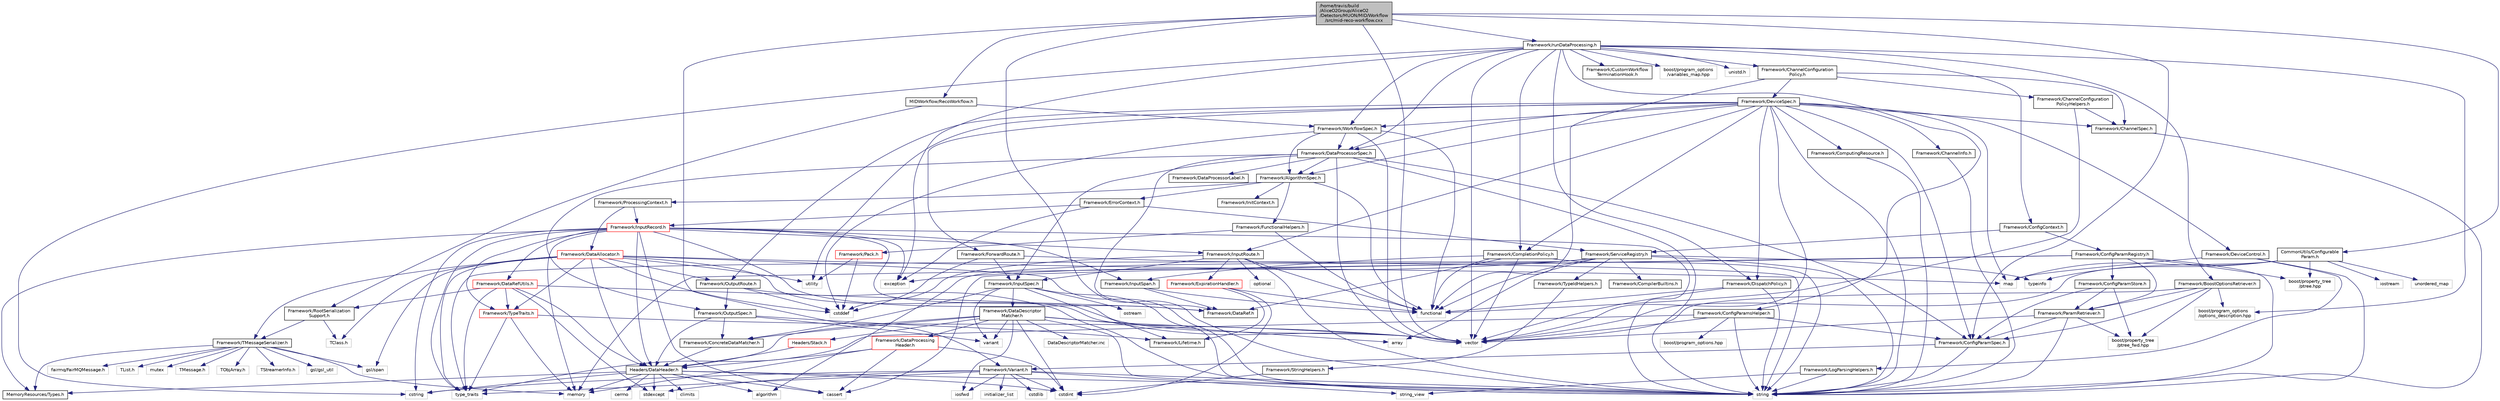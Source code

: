 digraph "/home/travis/build/AliceO2Group/AliceO2/Detectors/MUON/MID/Workflow/src/mid-reco-workflow.cxx"
{
 // INTERACTIVE_SVG=YES
  bgcolor="transparent";
  edge [fontname="Helvetica",fontsize="10",labelfontname="Helvetica",labelfontsize="10"];
  node [fontname="Helvetica",fontsize="10",shape=record];
  Node0 [label="/home/travis/build\l/AliceO2Group/AliceO2\l/Detectors/MUON/MID/Workflow\l/src/mid-reco-workflow.cxx",height=0.2,width=0.4,color="black", fillcolor="grey75", style="filled", fontcolor="black"];
  Node0 -> Node1 [color="midnightblue",fontsize="10",style="solid",fontname="Helvetica"];
  Node1 [label="string",height=0.2,width=0.4,color="grey75"];
  Node0 -> Node2 [color="midnightblue",fontsize="10",style="solid",fontname="Helvetica"];
  Node2 [label="vector",height=0.2,width=0.4,color="grey75"];
  Node0 -> Node3 [color="midnightblue",fontsize="10",style="solid",fontname="Helvetica"];
  Node3 [label="Framework/Variant.h",height=0.2,width=0.4,color="black",URL="$de/d56/Variant_8h.html"];
  Node3 -> Node4 [color="midnightblue",fontsize="10",style="solid",fontname="Helvetica"];
  Node4 [label="type_traits",height=0.2,width=0.4,color="grey75"];
  Node3 -> Node5 [color="midnightblue",fontsize="10",style="solid",fontname="Helvetica"];
  Node5 [label="cstring",height=0.2,width=0.4,color="grey75"];
  Node3 -> Node6 [color="midnightblue",fontsize="10",style="solid",fontname="Helvetica"];
  Node6 [label="cstdint",height=0.2,width=0.4,color="grey75"];
  Node3 -> Node7 [color="midnightblue",fontsize="10",style="solid",fontname="Helvetica"];
  Node7 [label="cstdlib",height=0.2,width=0.4,color="grey75"];
  Node3 -> Node8 [color="midnightblue",fontsize="10",style="solid",fontname="Helvetica"];
  Node8 [label="stdexcept",height=0.2,width=0.4,color="grey75"];
  Node3 -> Node9 [color="midnightblue",fontsize="10",style="solid",fontname="Helvetica"];
  Node9 [label="iosfwd",height=0.2,width=0.4,color="grey75"];
  Node3 -> Node10 [color="midnightblue",fontsize="10",style="solid",fontname="Helvetica"];
  Node10 [label="initializer_list",height=0.2,width=0.4,color="grey75"];
  Node3 -> Node11 [color="midnightblue",fontsize="10",style="solid",fontname="Helvetica"];
  Node11 [label="string_view",height=0.2,width=0.4,color="grey75"];
  Node3 -> Node1 [color="midnightblue",fontsize="10",style="solid",fontname="Helvetica"];
  Node0 -> Node12 [color="midnightblue",fontsize="10",style="solid",fontname="Helvetica"];
  Node12 [label="CommonUtils/Configurable\lParam.h",height=0.2,width=0.4,color="black",URL="$db/d2c/ConfigurableParam_8h.html"];
  Node12 -> Node2 [color="midnightblue",fontsize="10",style="solid",fontname="Helvetica"];
  Node12 -> Node13 [color="midnightblue",fontsize="10",style="solid",fontname="Helvetica"];
  Node13 [label="map",height=0.2,width=0.4,color="grey75"];
  Node12 -> Node14 [color="midnightblue",fontsize="10",style="solid",fontname="Helvetica"];
  Node14 [label="unordered_map",height=0.2,width=0.4,color="grey75"];
  Node12 -> Node15 [color="midnightblue",fontsize="10",style="solid",fontname="Helvetica"];
  Node15 [label="boost/property_tree\l/ptree.hpp",height=0.2,width=0.4,color="grey75"];
  Node12 -> Node16 [color="midnightblue",fontsize="10",style="solid",fontname="Helvetica"];
  Node16 [label="typeinfo",height=0.2,width=0.4,color="grey75"];
  Node12 -> Node17 [color="midnightblue",fontsize="10",style="solid",fontname="Helvetica"];
  Node17 [label="iostream",height=0.2,width=0.4,color="grey75"];
  Node0 -> Node18 [color="midnightblue",fontsize="10",style="solid",fontname="Helvetica"];
  Node18 [label="MIDWorkflow/RecoWorkflow.h",height=0.2,width=0.4,color="black",URL="$d3/d47/MUON_2MID_2Workflow_2include_2MIDWorkflow_2RecoWorkflow_8h.html",tooltip="Definition of the reconstruction workflow for MID. "];
  Node18 -> Node19 [color="midnightblue",fontsize="10",style="solid",fontname="Helvetica"];
  Node19 [label="Framework/RootSerialization\lSupport.h",height=0.2,width=0.4,color="black",URL="$db/dff/RootSerializationSupport_8h.html"];
  Node19 -> Node20 [color="midnightblue",fontsize="10",style="solid",fontname="Helvetica"];
  Node20 [label="Framework/TMessageSerializer.h",height=0.2,width=0.4,color="black",URL="$d8/d3c/TMessageSerializer_8h.html"];
  Node20 -> Node21 [color="midnightblue",fontsize="10",style="solid",fontname="Helvetica"];
  Node21 [label="fairmq/FairMQMessage.h",height=0.2,width=0.4,color="grey75"];
  Node20 -> Node22 [color="midnightblue",fontsize="10",style="solid",fontname="Helvetica"];
  Node22 [label="TList.h",height=0.2,width=0.4,color="grey75"];
  Node20 -> Node23 [color="midnightblue",fontsize="10",style="solid",fontname="Helvetica"];
  Node23 [label="TMessage.h",height=0.2,width=0.4,color="grey75"];
  Node20 -> Node24 [color="midnightblue",fontsize="10",style="solid",fontname="Helvetica"];
  Node24 [label="TObjArray.h",height=0.2,width=0.4,color="grey75"];
  Node20 -> Node25 [color="midnightblue",fontsize="10",style="solid",fontname="Helvetica"];
  Node25 [label="TStreamerInfo.h",height=0.2,width=0.4,color="grey75"];
  Node20 -> Node26 [color="midnightblue",fontsize="10",style="solid",fontname="Helvetica"];
  Node26 [label="gsl/gsl_util",height=0.2,width=0.4,color="grey75"];
  Node20 -> Node27 [color="midnightblue",fontsize="10",style="solid",fontname="Helvetica"];
  Node27 [label="gsl/span",height=0.2,width=0.4,color="grey75"];
  Node20 -> Node28 [color="midnightblue",fontsize="10",style="solid",fontname="Helvetica"];
  Node28 [label="memory",height=0.2,width=0.4,color="grey75"];
  Node20 -> Node29 [color="midnightblue",fontsize="10",style="solid",fontname="Helvetica"];
  Node29 [label="mutex",height=0.2,width=0.4,color="grey75"];
  Node20 -> Node30 [color="midnightblue",fontsize="10",style="solid",fontname="Helvetica"];
  Node30 [label="MemoryResources/Types.h",height=0.2,width=0.4,color="black",URL="$d7/df8/Types_8h.html"];
  Node19 -> Node31 [color="midnightblue",fontsize="10",style="solid",fontname="Helvetica"];
  Node31 [label="TClass.h",height=0.2,width=0.4,color="grey75"];
  Node18 -> Node32 [color="midnightblue",fontsize="10",style="solid",fontname="Helvetica"];
  Node32 [label="Framework/WorkflowSpec.h",height=0.2,width=0.4,color="black",URL="$df/da1/WorkflowSpec_8h.html"];
  Node32 -> Node33 [color="midnightblue",fontsize="10",style="solid",fontname="Helvetica"];
  Node33 [label="Framework/DataProcessorSpec.h",height=0.2,width=0.4,color="black",URL="$d0/df4/DataProcessorSpec_8h.html"];
  Node33 -> Node34 [color="midnightblue",fontsize="10",style="solid",fontname="Helvetica"];
  Node34 [label="Framework/AlgorithmSpec.h",height=0.2,width=0.4,color="black",URL="$d0/d14/AlgorithmSpec_8h.html"];
  Node34 -> Node35 [color="midnightblue",fontsize="10",style="solid",fontname="Helvetica"];
  Node35 [label="Framework/ProcessingContext.h",height=0.2,width=0.4,color="black",URL="$de/d6a/ProcessingContext_8h.html"];
  Node35 -> Node36 [color="midnightblue",fontsize="10",style="solid",fontname="Helvetica"];
  Node36 [label="Framework/InputRecord.h",height=0.2,width=0.4,color="red",URL="$d6/d5c/InputRecord_8h.html"];
  Node36 -> Node37 [color="midnightblue",fontsize="10",style="solid",fontname="Helvetica"];
  Node37 [label="Framework/DataRef.h",height=0.2,width=0.4,color="black",URL="$d5/dfb/DataRef_8h.html"];
  Node36 -> Node38 [color="midnightblue",fontsize="10",style="solid",fontname="Helvetica"];
  Node38 [label="Framework/DataRefUtils.h",height=0.2,width=0.4,color="red",URL="$d5/db8/DataRefUtils_8h.html"];
  Node38 -> Node37 [color="midnightblue",fontsize="10",style="solid",fontname="Helvetica"];
  Node38 -> Node19 [color="midnightblue",fontsize="10",style="solid",fontname="Helvetica"];
  Node38 -> Node40 [color="midnightblue",fontsize="10",style="solid",fontname="Helvetica"];
  Node40 [label="Framework/TypeTraits.h",height=0.2,width=0.4,color="red",URL="$d0/d95/TypeTraits_8h.html"];
  Node40 -> Node4 [color="midnightblue",fontsize="10",style="solid",fontname="Helvetica"];
  Node40 -> Node2 [color="midnightblue",fontsize="10",style="solid",fontname="Helvetica"];
  Node40 -> Node28 [color="midnightblue",fontsize="10",style="solid",fontname="Helvetica"];
  Node38 -> Node60 [color="midnightblue",fontsize="10",style="solid",fontname="Helvetica"];
  Node60 [label="Headers/DataHeader.h",height=0.2,width=0.4,color="black",URL="$dc/dcd/DataHeader_8h.html"];
  Node60 -> Node6 [color="midnightblue",fontsize="10",style="solid",fontname="Helvetica"];
  Node60 -> Node28 [color="midnightblue",fontsize="10",style="solid",fontname="Helvetica"];
  Node60 -> Node61 [color="midnightblue",fontsize="10",style="solid",fontname="Helvetica"];
  Node61 [label="cassert",height=0.2,width=0.4,color="grey75"];
  Node60 -> Node5 [color="midnightblue",fontsize="10",style="solid",fontname="Helvetica"];
  Node60 -> Node62 [color="midnightblue",fontsize="10",style="solid",fontname="Helvetica"];
  Node62 [label="algorithm",height=0.2,width=0.4,color="grey75"];
  Node60 -> Node8 [color="midnightblue",fontsize="10",style="solid",fontname="Helvetica"];
  Node60 -> Node1 [color="midnightblue",fontsize="10",style="solid",fontname="Helvetica"];
  Node60 -> Node63 [color="midnightblue",fontsize="10",style="solid",fontname="Helvetica"];
  Node63 [label="climits",height=0.2,width=0.4,color="grey75"];
  Node60 -> Node30 [color="midnightblue",fontsize="10",style="solid",fontname="Helvetica"];
  Node60 -> Node64 [color="midnightblue",fontsize="10",style="solid",fontname="Helvetica"];
  Node64 [label="cerrno",height=0.2,width=0.4,color="grey75"];
  Node38 -> Node8 [color="midnightblue",fontsize="10",style="solid",fontname="Helvetica"];
  Node38 -> Node4 [color="midnightblue",fontsize="10",style="solid",fontname="Helvetica"];
  Node36 -> Node89 [color="midnightblue",fontsize="10",style="solid",fontname="Helvetica"];
  Node89 [label="Framework/InputRoute.h",height=0.2,width=0.4,color="black",URL="$d5/d19/InputRoute_8h.html"];
  Node89 -> Node90 [color="midnightblue",fontsize="10",style="solid",fontname="Helvetica"];
  Node90 [label="Framework/ExpirationHandler.h",height=0.2,width=0.4,color="red",URL="$d2/dd9/ExpirationHandler_8h.html"];
  Node90 -> Node65 [color="midnightblue",fontsize="10",style="solid",fontname="Helvetica"];
  Node65 [label="Framework/Lifetime.h",height=0.2,width=0.4,color="black",URL="$dc/dca/Lifetime_8h.html"];
  Node90 -> Node6 [color="midnightblue",fontsize="10",style="solid",fontname="Helvetica"];
  Node90 -> Node92 [color="midnightblue",fontsize="10",style="solid",fontname="Helvetica"];
  Node92 [label="functional",height=0.2,width=0.4,color="grey75"];
  Node89 -> Node68 [color="midnightblue",fontsize="10",style="solid",fontname="Helvetica"];
  Node68 [label="Framework/InputSpec.h",height=0.2,width=0.4,color="black",URL="$d5/d3f/InputSpec_8h.html"];
  Node68 -> Node65 [color="midnightblue",fontsize="10",style="solid",fontname="Helvetica"];
  Node68 -> Node66 [color="midnightblue",fontsize="10",style="solid",fontname="Helvetica"];
  Node66 [label="Framework/ConcreteDataMatcher.h",height=0.2,width=0.4,color="black",URL="$d0/d1b/ConcreteDataMatcher_8h.html"];
  Node66 -> Node60 [color="midnightblue",fontsize="10",style="solid",fontname="Helvetica"];
  Node68 -> Node69 [color="midnightblue",fontsize="10",style="solid",fontname="Helvetica"];
  Node69 [label="Framework/DataDescriptor\lMatcher.h",height=0.2,width=0.4,color="black",URL="$d3/da3/DataDescriptorMatcher_8h.html"];
  Node69 -> Node66 [color="midnightblue",fontsize="10",style="solid",fontname="Helvetica"];
  Node69 -> Node70 [color="midnightblue",fontsize="10",style="solid",fontname="Helvetica"];
  Node70 [label="Framework/DataProcessing\lHeader.h",height=0.2,width=0.4,color="red",URL="$d6/dc9/DataProcessingHeader_8h.html"];
  Node70 -> Node60 [color="midnightblue",fontsize="10",style="solid",fontname="Helvetica"];
  Node70 -> Node6 [color="midnightblue",fontsize="10",style="solid",fontname="Helvetica"];
  Node70 -> Node28 [color="midnightblue",fontsize="10",style="solid",fontname="Helvetica"];
  Node70 -> Node61 [color="midnightblue",fontsize="10",style="solid",fontname="Helvetica"];
  Node69 -> Node60 [color="midnightblue",fontsize="10",style="solid",fontname="Helvetica"];
  Node69 -> Node73 [color="midnightblue",fontsize="10",style="solid",fontname="Helvetica"];
  Node73 [label="Headers/Stack.h",height=0.2,width=0.4,color="red",URL="$d4/d00/Headers_2include_2Headers_2Stack_8h.html"];
  Node73 -> Node60 [color="midnightblue",fontsize="10",style="solid",fontname="Helvetica"];
  Node69 -> Node47 [color="midnightblue",fontsize="10",style="solid",fontname="Helvetica"];
  Node47 [label="array",height=0.2,width=0.4,color="grey75"];
  Node69 -> Node6 [color="midnightblue",fontsize="10",style="solid",fontname="Helvetica"];
  Node69 -> Node9 [color="midnightblue",fontsize="10",style="solid",fontname="Helvetica"];
  Node69 -> Node1 [color="midnightblue",fontsize="10",style="solid",fontname="Helvetica"];
  Node69 -> Node67 [color="midnightblue",fontsize="10",style="solid",fontname="Helvetica"];
  Node67 [label="variant",height=0.2,width=0.4,color="grey75"];
  Node69 -> Node2 [color="midnightblue",fontsize="10",style="solid",fontname="Helvetica"];
  Node69 -> Node83 [color="midnightblue",fontsize="10",style="solid",fontname="Helvetica"];
  Node83 [label="DataDescriptorMatcher.inc",height=0.2,width=0.4,color="grey75"];
  Node68 -> Node1 [color="midnightblue",fontsize="10",style="solid",fontname="Helvetica"];
  Node68 -> Node84 [color="midnightblue",fontsize="10",style="solid",fontname="Helvetica"];
  Node84 [label="ostream",height=0.2,width=0.4,color="grey75"];
  Node68 -> Node67 [color="midnightblue",fontsize="10",style="solid",fontname="Helvetica"];
  Node89 -> Node93 [color="midnightblue",fontsize="10",style="solid",fontname="Helvetica"];
  Node93 [label="cstddef",height=0.2,width=0.4,color="grey75"];
  Node89 -> Node1 [color="midnightblue",fontsize="10",style="solid",fontname="Helvetica"];
  Node89 -> Node92 [color="midnightblue",fontsize="10",style="solid",fontname="Helvetica"];
  Node89 -> Node86 [color="midnightblue",fontsize="10",style="solid",fontname="Helvetica"];
  Node86 [label="optional",height=0.2,width=0.4,color="grey75"];
  Node36 -> Node40 [color="midnightblue",fontsize="10",style="solid",fontname="Helvetica"];
  Node36 -> Node94 [color="midnightblue",fontsize="10",style="solid",fontname="Helvetica"];
  Node94 [label="Framework/InputSpan.h",height=0.2,width=0.4,color="black",URL="$da/d0f/InputSpan_8h.html"];
  Node94 -> Node37 [color="midnightblue",fontsize="10",style="solid",fontname="Helvetica"];
  Node94 -> Node92 [color="midnightblue",fontsize="10",style="solid",fontname="Helvetica"];
  Node36 -> Node30 [color="midnightblue",fontsize="10",style="solid",fontname="Helvetica"];
  Node36 -> Node60 [color="midnightblue",fontsize="10",style="solid",fontname="Helvetica"];
  Node36 -> Node1 [color="midnightblue",fontsize="10",style="solid",fontname="Helvetica"];
  Node36 -> Node2 [color="midnightblue",fontsize="10",style="solid",fontname="Helvetica"];
  Node36 -> Node5 [color="midnightblue",fontsize="10",style="solid",fontname="Helvetica"];
  Node36 -> Node61 [color="midnightblue",fontsize="10",style="solid",fontname="Helvetica"];
  Node36 -> Node97 [color="midnightblue",fontsize="10",style="solid",fontname="Helvetica"];
  Node97 [label="exception",height=0.2,width=0.4,color="grey75"];
  Node36 -> Node28 [color="midnightblue",fontsize="10",style="solid",fontname="Helvetica"];
  Node36 -> Node4 [color="midnightblue",fontsize="10",style="solid",fontname="Helvetica"];
  Node35 -> Node98 [color="midnightblue",fontsize="10",style="solid",fontname="Helvetica"];
  Node98 [label="Framework/DataAllocator.h",height=0.2,width=0.4,color="red",URL="$d1/d28/DataAllocator_8h.html"];
  Node98 -> Node110 [color="midnightblue",fontsize="10",style="solid",fontname="Helvetica"];
  Node110 [label="Framework/OutputRoute.h",height=0.2,width=0.4,color="black",URL="$d6/df4/OutputRoute_8h.html"];
  Node110 -> Node59 [color="midnightblue",fontsize="10",style="solid",fontname="Helvetica"];
  Node59 [label="Framework/OutputSpec.h",height=0.2,width=0.4,color="black",URL="$db/d2d/OutputSpec_8h.html"];
  Node59 -> Node60 [color="midnightblue",fontsize="10",style="solid",fontname="Helvetica"];
  Node59 -> Node65 [color="midnightblue",fontsize="10",style="solid",fontname="Helvetica"];
  Node59 -> Node66 [color="midnightblue",fontsize="10",style="solid",fontname="Helvetica"];
  Node59 -> Node67 [color="midnightblue",fontsize="10",style="solid",fontname="Helvetica"];
  Node110 -> Node93 [color="midnightblue",fontsize="10",style="solid",fontname="Helvetica"];
  Node110 -> Node1 [color="midnightblue",fontsize="10",style="solid",fontname="Helvetica"];
  Node98 -> Node20 [color="midnightblue",fontsize="10",style="solid",fontname="Helvetica"];
  Node98 -> Node40 [color="midnightblue",fontsize="10",style="solid",fontname="Helvetica"];
  Node98 -> Node60 [color="midnightblue",fontsize="10",style="solid",fontname="Helvetica"];
  Node98 -> Node31 [color="midnightblue",fontsize="10",style="solid",fontname="Helvetica"];
  Node98 -> Node27 [color="midnightblue",fontsize="10",style="solid",fontname="Helvetica"];
  Node98 -> Node2 [color="midnightblue",fontsize="10",style="solid",fontname="Helvetica"];
  Node98 -> Node13 [color="midnightblue",fontsize="10",style="solid",fontname="Helvetica"];
  Node98 -> Node1 [color="midnightblue",fontsize="10",style="solid",fontname="Helvetica"];
  Node98 -> Node46 [color="midnightblue",fontsize="10",style="solid",fontname="Helvetica"];
  Node46 [label="utility",height=0.2,width=0.4,color="grey75"];
  Node98 -> Node4 [color="midnightblue",fontsize="10",style="solid",fontname="Helvetica"];
  Node98 -> Node93 [color="midnightblue",fontsize="10",style="solid",fontname="Helvetica"];
  Node34 -> Node113 [color="midnightblue",fontsize="10",style="solid",fontname="Helvetica"];
  Node113 [label="Framework/ErrorContext.h",height=0.2,width=0.4,color="black",URL="$d7/dad/ErrorContext_8h.html"];
  Node113 -> Node36 [color="midnightblue",fontsize="10",style="solid",fontname="Helvetica"];
  Node113 -> Node114 [color="midnightblue",fontsize="10",style="solid",fontname="Helvetica"];
  Node114 [label="Framework/ServiceRegistry.h",height=0.2,width=0.4,color="black",URL="$d8/d17/ServiceRegistry_8h.html"];
  Node114 -> Node115 [color="midnightblue",fontsize="10",style="solid",fontname="Helvetica"];
  Node115 [label="Framework/CompilerBuiltins.h",height=0.2,width=0.4,color="black",URL="$d9/de8/CompilerBuiltins_8h.html"];
  Node114 -> Node116 [color="midnightblue",fontsize="10",style="solid",fontname="Helvetica"];
  Node116 [label="Framework/TypeIdHelpers.h",height=0.2,width=0.4,color="black",URL="$d2/d9a/TypeIdHelpers_8h.html"];
  Node116 -> Node117 [color="midnightblue",fontsize="10",style="solid",fontname="Helvetica"];
  Node117 [label="Framework/StringHelpers.h",height=0.2,width=0.4,color="black",URL="$db/dff/StringHelpers_8h.html"];
  Node117 -> Node6 [color="midnightblue",fontsize="10",style="solid",fontname="Helvetica"];
  Node114 -> Node62 [color="midnightblue",fontsize="10",style="solid",fontname="Helvetica"];
  Node114 -> Node47 [color="midnightblue",fontsize="10",style="solid",fontname="Helvetica"];
  Node114 -> Node97 [color="midnightblue",fontsize="10",style="solid",fontname="Helvetica"];
  Node114 -> Node92 [color="midnightblue",fontsize="10",style="solid",fontname="Helvetica"];
  Node114 -> Node1 [color="midnightblue",fontsize="10",style="solid",fontname="Helvetica"];
  Node114 -> Node4 [color="midnightblue",fontsize="10",style="solid",fontname="Helvetica"];
  Node114 -> Node16 [color="midnightblue",fontsize="10",style="solid",fontname="Helvetica"];
  Node113 -> Node97 [color="midnightblue",fontsize="10",style="solid",fontname="Helvetica"];
  Node34 -> Node118 [color="midnightblue",fontsize="10",style="solid",fontname="Helvetica"];
  Node118 [label="Framework/InitContext.h",height=0.2,width=0.4,color="black",URL="$d4/d2b/InitContext_8h.html"];
  Node34 -> Node119 [color="midnightblue",fontsize="10",style="solid",fontname="Helvetica"];
  Node119 [label="Framework/FunctionalHelpers.h",height=0.2,width=0.4,color="black",URL="$de/d9b/FunctionalHelpers_8h.html"];
  Node119 -> Node120 [color="midnightblue",fontsize="10",style="solid",fontname="Helvetica"];
  Node120 [label="Framework/Pack.h",height=0.2,width=0.4,color="red",URL="$dd/dce/Pack_8h.html"];
  Node120 -> Node93 [color="midnightblue",fontsize="10",style="solid",fontname="Helvetica"];
  Node120 -> Node46 [color="midnightblue",fontsize="10",style="solid",fontname="Helvetica"];
  Node119 -> Node92 [color="midnightblue",fontsize="10",style="solid",fontname="Helvetica"];
  Node34 -> Node92 [color="midnightblue",fontsize="10",style="solid",fontname="Helvetica"];
  Node33 -> Node121 [color="midnightblue",fontsize="10",style="solid",fontname="Helvetica"];
  Node121 [label="Framework/ConfigParamSpec.h",height=0.2,width=0.4,color="black",URL="$d0/d1c/ConfigParamSpec_8h.html"];
  Node121 -> Node3 [color="midnightblue",fontsize="10",style="solid",fontname="Helvetica"];
  Node121 -> Node1 [color="midnightblue",fontsize="10",style="solid",fontname="Helvetica"];
  Node33 -> Node122 [color="midnightblue",fontsize="10",style="solid",fontname="Helvetica"];
  Node122 [label="Framework/DataProcessorLabel.h",height=0.2,width=0.4,color="black",URL="$d1/df2/DataProcessorLabel_8h.html"];
  Node33 -> Node37 [color="midnightblue",fontsize="10",style="solid",fontname="Helvetica"];
  Node33 -> Node68 [color="midnightblue",fontsize="10",style="solid",fontname="Helvetica"];
  Node33 -> Node59 [color="midnightblue",fontsize="10",style="solid",fontname="Helvetica"];
  Node33 -> Node1 [color="midnightblue",fontsize="10",style="solid",fontname="Helvetica"];
  Node33 -> Node2 [color="midnightblue",fontsize="10",style="solid",fontname="Helvetica"];
  Node32 -> Node34 [color="midnightblue",fontsize="10",style="solid",fontname="Helvetica"];
  Node32 -> Node2 [color="midnightblue",fontsize="10",style="solid",fontname="Helvetica"];
  Node32 -> Node92 [color="midnightblue",fontsize="10",style="solid",fontname="Helvetica"];
  Node32 -> Node93 [color="midnightblue",fontsize="10",style="solid",fontname="Helvetica"];
  Node0 -> Node121 [color="midnightblue",fontsize="10",style="solid",fontname="Helvetica"];
  Node0 -> Node123 [color="midnightblue",fontsize="10",style="solid",fontname="Helvetica"];
  Node123 [label="Framework/runDataProcessing.h",height=0.2,width=0.4,color="black",URL="$db/dd0/runDataProcessing_8h.html"];
  Node123 -> Node124 [color="midnightblue",fontsize="10",style="solid",fontname="Helvetica"];
  Node124 [label="Framework/ChannelConfiguration\lPolicy.h",height=0.2,width=0.4,color="black",URL="$dd/d0f/ChannelConfigurationPolicy_8h.html"];
  Node124 -> Node125 [color="midnightblue",fontsize="10",style="solid",fontname="Helvetica"];
  Node125 [label="Framework/ChannelConfiguration\lPolicyHelpers.h",height=0.2,width=0.4,color="black",URL="$d6/d05/ChannelConfigurationPolicyHelpers_8h.html"];
  Node125 -> Node126 [color="midnightblue",fontsize="10",style="solid",fontname="Helvetica"];
  Node126 [label="Framework/ChannelSpec.h",height=0.2,width=0.4,color="black",URL="$d6/d72/ChannelSpec_8h.html"];
  Node126 -> Node1 [color="midnightblue",fontsize="10",style="solid",fontname="Helvetica"];
  Node125 -> Node92 [color="midnightblue",fontsize="10",style="solid",fontname="Helvetica"];
  Node124 -> Node126 [color="midnightblue",fontsize="10",style="solid",fontname="Helvetica"];
  Node124 -> Node127 [color="midnightblue",fontsize="10",style="solid",fontname="Helvetica"];
  Node127 [label="Framework/DeviceSpec.h",height=0.2,width=0.4,color="black",URL="$df/de8/DeviceSpec_8h.html"];
  Node127 -> Node32 [color="midnightblue",fontsize="10",style="solid",fontname="Helvetica"];
  Node127 -> Node128 [color="midnightblue",fontsize="10",style="solid",fontname="Helvetica"];
  Node128 [label="Framework/ComputingResource.h",height=0.2,width=0.4,color="black",URL="$d8/d62/ComputingResource_8h.html"];
  Node128 -> Node1 [color="midnightblue",fontsize="10",style="solid",fontname="Helvetica"];
  Node127 -> Node33 [color="midnightblue",fontsize="10",style="solid",fontname="Helvetica"];
  Node127 -> Node126 [color="midnightblue",fontsize="10",style="solid",fontname="Helvetica"];
  Node127 -> Node129 [color="midnightblue",fontsize="10",style="solid",fontname="Helvetica"];
  Node129 [label="Framework/ChannelInfo.h",height=0.2,width=0.4,color="black",URL="$dd/de5/ChannelInfo_8h.html"];
  Node129 -> Node1 [color="midnightblue",fontsize="10",style="solid",fontname="Helvetica"];
  Node127 -> Node130 [color="midnightblue",fontsize="10",style="solid",fontname="Helvetica"];
  Node130 [label="Framework/DeviceControl.h",height=0.2,width=0.4,color="black",URL="$d2/d2c/DeviceControl_8h.html"];
  Node130 -> Node13 [color="midnightblue",fontsize="10",style="solid",fontname="Helvetica"];
  Node130 -> Node1 [color="midnightblue",fontsize="10",style="solid",fontname="Helvetica"];
  Node130 -> Node131 [color="midnightblue",fontsize="10",style="solid",fontname="Helvetica"];
  Node131 [label="Framework/LogParsingHelpers.h",height=0.2,width=0.4,color="black",URL="$d8/d4a/LogParsingHelpers_8h.html"];
  Node131 -> Node1 [color="midnightblue",fontsize="10",style="solid",fontname="Helvetica"];
  Node131 -> Node11 [color="midnightblue",fontsize="10",style="solid",fontname="Helvetica"];
  Node127 -> Node34 [color="midnightblue",fontsize="10",style="solid",fontname="Helvetica"];
  Node127 -> Node121 [color="midnightblue",fontsize="10",style="solid",fontname="Helvetica"];
  Node127 -> Node132 [color="midnightblue",fontsize="10",style="solid",fontname="Helvetica"];
  Node132 [label="Framework/ForwardRoute.h",height=0.2,width=0.4,color="black",URL="$d7/d12/ForwardRoute_8h.html"];
  Node132 -> Node68 [color="midnightblue",fontsize="10",style="solid",fontname="Helvetica"];
  Node132 -> Node93 [color="midnightblue",fontsize="10",style="solid",fontname="Helvetica"];
  Node132 -> Node1 [color="midnightblue",fontsize="10",style="solid",fontname="Helvetica"];
  Node127 -> Node89 [color="midnightblue",fontsize="10",style="solid",fontname="Helvetica"];
  Node127 -> Node110 [color="midnightblue",fontsize="10",style="solid",fontname="Helvetica"];
  Node127 -> Node133 [color="midnightblue",fontsize="10",style="solid",fontname="Helvetica"];
  Node133 [label="Framework/CompletionPolicy.h",height=0.2,width=0.4,color="black",URL="$df/dd6/CompletionPolicy_8h.html"];
  Node133 -> Node37 [color="midnightblue",fontsize="10",style="solid",fontname="Helvetica"];
  Node133 -> Node94 [color="midnightblue",fontsize="10",style="solid",fontname="Helvetica"];
  Node133 -> Node92 [color="midnightblue",fontsize="10",style="solid",fontname="Helvetica"];
  Node133 -> Node1 [color="midnightblue",fontsize="10",style="solid",fontname="Helvetica"];
  Node133 -> Node2 [color="midnightblue",fontsize="10",style="solid",fontname="Helvetica"];
  Node127 -> Node103 [color="midnightblue",fontsize="10",style="solid",fontname="Helvetica"];
  Node103 [label="Framework/DispatchPolicy.h",height=0.2,width=0.4,color="black",URL="$da/de6/DispatchPolicy_8h.html"];
  Node103 -> Node92 [color="midnightblue",fontsize="10",style="solid",fontname="Helvetica"];
  Node103 -> Node1 [color="midnightblue",fontsize="10",style="solid",fontname="Helvetica"];
  Node103 -> Node2 [color="midnightblue",fontsize="10",style="solid",fontname="Helvetica"];
  Node127 -> Node2 [color="midnightblue",fontsize="10",style="solid",fontname="Helvetica"];
  Node127 -> Node1 [color="midnightblue",fontsize="10",style="solid",fontname="Helvetica"];
  Node127 -> Node13 [color="midnightblue",fontsize="10",style="solid",fontname="Helvetica"];
  Node127 -> Node46 [color="midnightblue",fontsize="10",style="solid",fontname="Helvetica"];
  Node124 -> Node92 [color="midnightblue",fontsize="10",style="solid",fontname="Helvetica"];
  Node123 -> Node133 [color="midnightblue",fontsize="10",style="solid",fontname="Helvetica"];
  Node123 -> Node103 [color="midnightblue",fontsize="10",style="solid",fontname="Helvetica"];
  Node123 -> Node134 [color="midnightblue",fontsize="10",style="solid",fontname="Helvetica"];
  Node134 [label="Framework/ConfigParamsHelper.h",height=0.2,width=0.4,color="black",URL="$dd/d2b/ConfigParamsHelper_8h.html"];
  Node134 -> Node121 [color="midnightblue",fontsize="10",style="solid",fontname="Helvetica"];
  Node134 -> Node135 [color="midnightblue",fontsize="10",style="solid",fontname="Helvetica"];
  Node135 [label="boost/program_options.hpp",height=0.2,width=0.4,color="grey75"];
  Node134 -> Node1 [color="midnightblue",fontsize="10",style="solid",fontname="Helvetica"];
  Node134 -> Node2 [color="midnightblue",fontsize="10",style="solid",fontname="Helvetica"];
  Node134 -> Node4 [color="midnightblue",fontsize="10",style="solid",fontname="Helvetica"];
  Node123 -> Node33 [color="midnightblue",fontsize="10",style="solid",fontname="Helvetica"];
  Node123 -> Node32 [color="midnightblue",fontsize="10",style="solid",fontname="Helvetica"];
  Node123 -> Node136 [color="midnightblue",fontsize="10",style="solid",fontname="Helvetica"];
  Node136 [label="Framework/ConfigContext.h",height=0.2,width=0.4,color="black",URL="$d7/d2e/ConfigContext_8h.html"];
  Node136 -> Node137 [color="midnightblue",fontsize="10",style="solid",fontname="Helvetica"];
  Node137 [label="Framework/ConfigParamRegistry.h",height=0.2,width=0.4,color="black",URL="$de/dc6/ConfigParamRegistry_8h.html"];
  Node137 -> Node138 [color="midnightblue",fontsize="10",style="solid",fontname="Helvetica"];
  Node138 [label="Framework/ParamRetriever.h",height=0.2,width=0.4,color="black",URL="$df/d72/ParamRetriever_8h.html"];
  Node138 -> Node121 [color="midnightblue",fontsize="10",style="solid",fontname="Helvetica"];
  Node138 -> Node139 [color="midnightblue",fontsize="10",style="solid",fontname="Helvetica"];
  Node139 [label="boost/property_tree\l/ptree_fwd.hpp",height=0.2,width=0.4,color="grey75"];
  Node138 -> Node1 [color="midnightblue",fontsize="10",style="solid",fontname="Helvetica"];
  Node138 -> Node2 [color="midnightblue",fontsize="10",style="solid",fontname="Helvetica"];
  Node137 -> Node140 [color="midnightblue",fontsize="10",style="solid",fontname="Helvetica"];
  Node140 [label="Framework/ConfigParamStore.h",height=0.2,width=0.4,color="black",URL="$dd/daf/ConfigParamStore_8h.html"];
  Node140 -> Node138 [color="midnightblue",fontsize="10",style="solid",fontname="Helvetica"];
  Node140 -> Node121 [color="midnightblue",fontsize="10",style="solid",fontname="Helvetica"];
  Node140 -> Node139 [color="midnightblue",fontsize="10",style="solid",fontname="Helvetica"];
  Node137 -> Node15 [color="midnightblue",fontsize="10",style="solid",fontname="Helvetica"];
  Node137 -> Node28 [color="midnightblue",fontsize="10",style="solid",fontname="Helvetica"];
  Node137 -> Node1 [color="midnightblue",fontsize="10",style="solid",fontname="Helvetica"];
  Node137 -> Node61 [color="midnightblue",fontsize="10",style="solid",fontname="Helvetica"];
  Node136 -> Node114 [color="midnightblue",fontsize="10",style="solid",fontname="Helvetica"];
  Node123 -> Node141 [color="midnightblue",fontsize="10",style="solid",fontname="Helvetica"];
  Node141 [label="Framework/BoostOptionsRetriever.h",height=0.2,width=0.4,color="black",URL="$d3/d7e/BoostOptionsRetriever_8h.html"];
  Node141 -> Node121 [color="midnightblue",fontsize="10",style="solid",fontname="Helvetica"];
  Node141 -> Node138 [color="midnightblue",fontsize="10",style="solid",fontname="Helvetica"];
  Node141 -> Node139 [color="midnightblue",fontsize="10",style="solid",fontname="Helvetica"];
  Node141 -> Node142 [color="midnightblue",fontsize="10",style="solid",fontname="Helvetica"];
  Node142 [label="boost/program_options\l/options_description.hpp",height=0.2,width=0.4,color="grey75"];
  Node141 -> Node2 [color="midnightblue",fontsize="10",style="solid",fontname="Helvetica"];
  Node123 -> Node143 [color="midnightblue",fontsize="10",style="solid",fontname="Helvetica"];
  Node143 [label="Framework/CustomWorkflow\lTerminationHook.h",height=0.2,width=0.4,color="black",URL="$da/def/CustomWorkflowTerminationHook_8h.html"];
  Node123 -> Node142 [color="midnightblue",fontsize="10",style="solid",fontname="Helvetica"];
  Node123 -> Node144 [color="midnightblue",fontsize="10",style="solid",fontname="Helvetica"];
  Node144 [label="boost/program_options\l/variables_map.hpp",height=0.2,width=0.4,color="grey75"];
  Node123 -> Node145 [color="midnightblue",fontsize="10",style="solid",fontname="Helvetica"];
  Node145 [label="unistd.h",height=0.2,width=0.4,color="grey75"];
  Node123 -> Node2 [color="midnightblue",fontsize="10",style="solid",fontname="Helvetica"];
  Node123 -> Node5 [color="midnightblue",fontsize="10",style="solid",fontname="Helvetica"];
  Node123 -> Node97 [color="midnightblue",fontsize="10",style="solid",fontname="Helvetica"];
}
